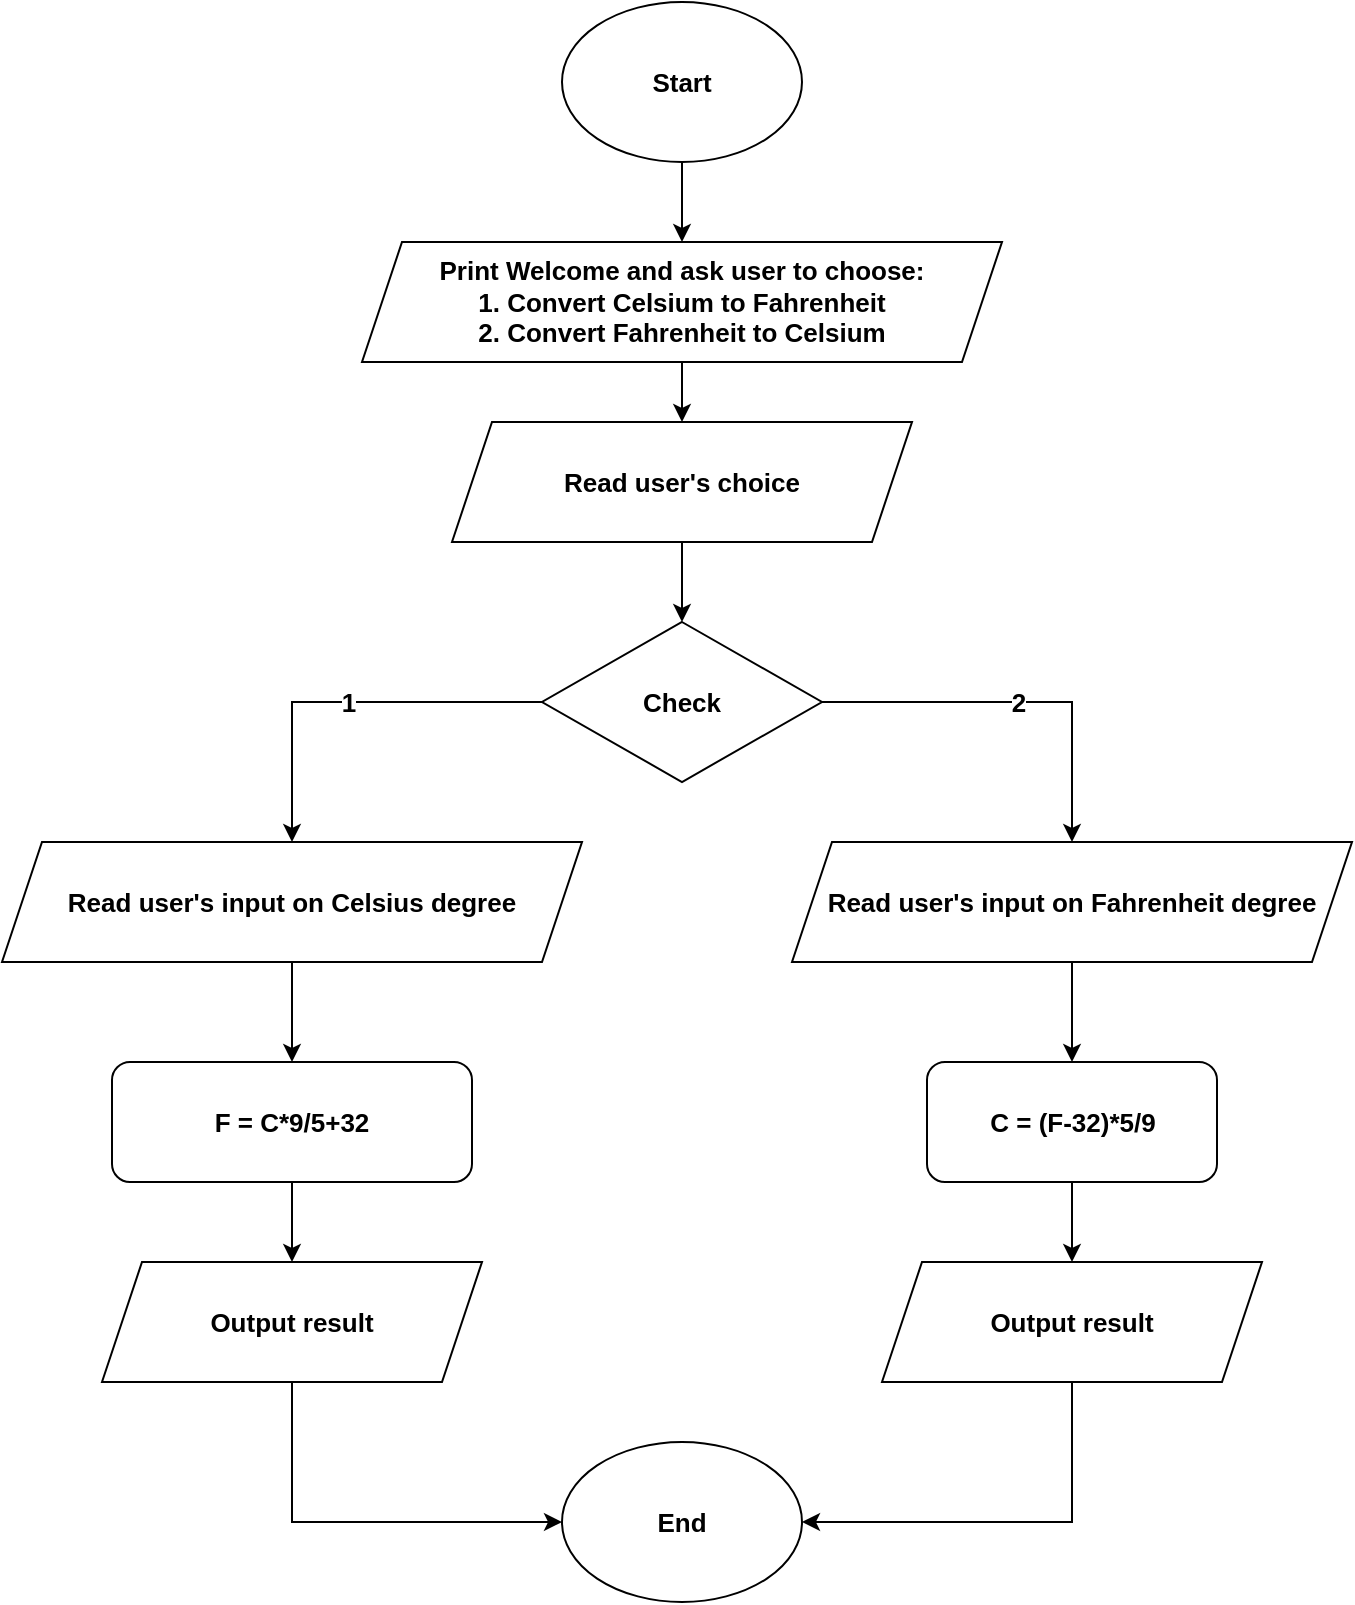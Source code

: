 <mxfile version="28.0.4">
  <diagram name="Page-1" id="cUBMhIpkhsxSw8po6sKM">
    <mxGraphModel dx="1426" dy="841" grid="1" gridSize="10" guides="1" tooltips="1" connect="1" arrows="1" fold="1" page="1" pageScale="1" pageWidth="827" pageHeight="1169" math="0" shadow="0">
      <root>
        <mxCell id="0" />
        <mxCell id="1" parent="0" />
        <mxCell id="GI5wJ0wdJWHN-jridUN6-4" style="edgeStyle=orthogonalEdgeStyle;rounded=0;orthogonalLoop=1;jettySize=auto;html=1;exitX=0.5;exitY=1;exitDx=0;exitDy=0;entryX=0.5;entryY=0;entryDx=0;entryDy=0;fontSize=13;fontStyle=1" parent="1" source="GI5wJ0wdJWHN-jridUN6-1" target="GI5wJ0wdJWHN-jridUN6-3" edge="1">
          <mxGeometry relative="1" as="geometry" />
        </mxCell>
        <mxCell id="GI5wJ0wdJWHN-jridUN6-1" value="Start" style="ellipse;whiteSpace=wrap;html=1;fontSize=13;fontStyle=1" parent="1" vertex="1">
          <mxGeometry x="330" y="40" width="120" height="80" as="geometry" />
        </mxCell>
        <mxCell id="GI5wJ0wdJWHN-jridUN6-2" value="End" style="ellipse;whiteSpace=wrap;html=1;fontSize=13;fontStyle=1" parent="1" vertex="1">
          <mxGeometry x="330" y="760" width="120" height="80" as="geometry" />
        </mxCell>
        <mxCell id="GI5wJ0wdJWHN-jridUN6-6" style="edgeStyle=orthogonalEdgeStyle;rounded=0;orthogonalLoop=1;jettySize=auto;html=1;exitX=0.5;exitY=1;exitDx=0;exitDy=0;fontSize=13;fontStyle=1" parent="1" source="GI5wJ0wdJWHN-jridUN6-3" target="GI5wJ0wdJWHN-jridUN6-5" edge="1">
          <mxGeometry relative="1" as="geometry" />
        </mxCell>
        <mxCell id="GI5wJ0wdJWHN-jridUN6-3" value="Print Welcome and ask user to choose:&lt;div&gt;1. Convert Celsium to Fahrenheit&lt;/div&gt;&lt;div&gt;2. Convert Fahrenheit to Celsium&lt;/div&gt;" style="shape=parallelogram;perimeter=parallelogramPerimeter;whiteSpace=wrap;html=1;fixedSize=1;fontSize=13;fontStyle=1" parent="1" vertex="1">
          <mxGeometry x="230" y="160" width="320" height="60" as="geometry" />
        </mxCell>
        <mxCell id="GI5wJ0wdJWHN-jridUN6-5" value="Read user&#39;s choice" style="shape=parallelogram;perimeter=parallelogramPerimeter;whiteSpace=wrap;html=1;fixedSize=1;fontSize=13;fontStyle=1" parent="1" vertex="1">
          <mxGeometry x="275" y="250" width="230" height="60" as="geometry" />
        </mxCell>
        <mxCell id="GI5wJ0wdJWHN-jridUN6-10" value="1" style="edgeStyle=orthogonalEdgeStyle;rounded=0;orthogonalLoop=1;jettySize=auto;html=1;exitX=0;exitY=0.5;exitDx=0;exitDy=0;entryX=0.5;entryY=0;entryDx=0;entryDy=0;fontSize=13;fontStyle=1" parent="1" source="GI5wJ0wdJWHN-jridUN6-7" target="GI5wJ0wdJWHN-jridUN6-13" edge="1">
          <mxGeometry relative="1" as="geometry" />
        </mxCell>
        <mxCell id="GI5wJ0wdJWHN-jridUN6-7" value="Check" style="rhombus;whiteSpace=wrap;html=1;fontSize=13;fontStyle=1" parent="1" vertex="1">
          <mxGeometry x="320" y="350" width="140" height="80" as="geometry" />
        </mxCell>
        <mxCell id="GI5wJ0wdJWHN-jridUN6-8" style="edgeStyle=orthogonalEdgeStyle;rounded=0;orthogonalLoop=1;jettySize=auto;html=1;exitX=0.5;exitY=1;exitDx=0;exitDy=0;entryX=0.5;entryY=0;entryDx=0;entryDy=0;fontSize=13;fontStyle=1" parent="1" source="GI5wJ0wdJWHN-jridUN6-5" target="GI5wJ0wdJWHN-jridUN6-7" edge="1">
          <mxGeometry relative="1" as="geometry" />
        </mxCell>
        <mxCell id="GI5wJ0wdJWHN-jridUN6-23" style="edgeStyle=orthogonalEdgeStyle;rounded=0;orthogonalLoop=1;jettySize=auto;html=1;exitX=0.5;exitY=1;exitDx=0;exitDy=0;entryX=0.5;entryY=0;entryDx=0;entryDy=0;fontSize=13;fontStyle=1" parent="1" source="GI5wJ0wdJWHN-jridUN6-9" target="GI5wJ0wdJWHN-jridUN6-21" edge="1">
          <mxGeometry relative="1" as="geometry" />
        </mxCell>
        <mxCell id="GI5wJ0wdJWHN-jridUN6-9" value="F = C*9/5+32" style="rounded=1;whiteSpace=wrap;html=1;fontSize=13;fontStyle=1" parent="1" vertex="1">
          <mxGeometry x="105" y="570" width="180" height="60" as="geometry" />
        </mxCell>
        <mxCell id="GI5wJ0wdJWHN-jridUN6-24" style="edgeStyle=orthogonalEdgeStyle;rounded=0;orthogonalLoop=1;jettySize=auto;html=1;exitX=0.5;exitY=1;exitDx=0;exitDy=0;entryX=0.5;entryY=0;entryDx=0;entryDy=0;fontSize=13;fontStyle=1" parent="1" source="GI5wJ0wdJWHN-jridUN6-11" target="GI5wJ0wdJWHN-jridUN6-22" edge="1">
          <mxGeometry relative="1" as="geometry" />
        </mxCell>
        <mxCell id="GI5wJ0wdJWHN-jridUN6-11" value="C = (F-32)*5/9" style="rounded=1;whiteSpace=wrap;html=1;fontSize=13;fontStyle=1" parent="1" vertex="1">
          <mxGeometry x="512.5" y="570" width="145" height="60" as="geometry" />
        </mxCell>
        <mxCell id="GI5wJ0wdJWHN-jridUN6-12" value="" style="edgeStyle=orthogonalEdgeStyle;rounded=0;orthogonalLoop=1;jettySize=auto;html=1;exitX=0.5;exitY=1;exitDx=0;exitDy=0;entryX=0.5;entryY=0;entryDx=0;entryDy=0;fontSize=13;fontStyle=1" parent="1" source="GI5wJ0wdJWHN-jridUN6-19" target="GI5wJ0wdJWHN-jridUN6-11" edge="1">
          <mxGeometry relative="1" as="geometry" />
        </mxCell>
        <mxCell id="GI5wJ0wdJWHN-jridUN6-14" style="edgeStyle=orthogonalEdgeStyle;rounded=0;orthogonalLoop=1;jettySize=auto;html=1;exitX=0.5;exitY=1;exitDx=0;exitDy=0;entryX=0.5;entryY=0;entryDx=0;entryDy=0;fontSize=13;fontStyle=1" parent="1" source="GI5wJ0wdJWHN-jridUN6-13" target="GI5wJ0wdJWHN-jridUN6-9" edge="1">
          <mxGeometry relative="1" as="geometry" />
        </mxCell>
        <mxCell id="GI5wJ0wdJWHN-jridUN6-13" value="Read user&#39;s input on Celsius degree" style="shape=parallelogram;perimeter=parallelogramPerimeter;whiteSpace=wrap;html=1;fixedSize=1;fontSize=13;fontStyle=1" parent="1" vertex="1">
          <mxGeometry x="50" y="460" width="290" height="60" as="geometry" />
        </mxCell>
        <mxCell id="GI5wJ0wdJWHN-jridUN6-20" value="2" style="edgeStyle=orthogonalEdgeStyle;rounded=0;orthogonalLoop=1;jettySize=auto;html=1;exitX=1;exitY=0.5;exitDx=0;exitDy=0;entryX=0.5;entryY=0;entryDx=0;entryDy=0;fontSize=13;fontStyle=1" parent="1" source="GI5wJ0wdJWHN-jridUN6-7" target="GI5wJ0wdJWHN-jridUN6-19" edge="1">
          <mxGeometry relative="1" as="geometry">
            <mxPoint x="430" y="390" as="sourcePoint" />
            <mxPoint x="563" y="592" as="targetPoint" />
          </mxGeometry>
        </mxCell>
        <mxCell id="GI5wJ0wdJWHN-jridUN6-19" value="Read user&#39;s input on Fahrenheit degree" style="shape=parallelogram;perimeter=parallelogramPerimeter;whiteSpace=wrap;html=1;fixedSize=1;fontSize=13;fontStyle=1" parent="1" vertex="1">
          <mxGeometry x="445" y="460" width="280" height="60" as="geometry" />
        </mxCell>
        <mxCell id="GI5wJ0wdJWHN-jridUN6-26" style="edgeStyle=orthogonalEdgeStyle;rounded=0;orthogonalLoop=1;jettySize=auto;html=1;exitX=0.5;exitY=1;exitDx=0;exitDy=0;entryX=0;entryY=0.5;entryDx=0;entryDy=0;fontSize=13;fontStyle=1" parent="1" source="GI5wJ0wdJWHN-jridUN6-21" target="GI5wJ0wdJWHN-jridUN6-2" edge="1">
          <mxGeometry relative="1" as="geometry" />
        </mxCell>
        <mxCell id="GI5wJ0wdJWHN-jridUN6-21" value="Output result" style="shape=parallelogram;perimeter=parallelogramPerimeter;whiteSpace=wrap;html=1;fixedSize=1;fontSize=13;fontStyle=1" parent="1" vertex="1">
          <mxGeometry x="100" y="670" width="190" height="60" as="geometry" />
        </mxCell>
        <mxCell id="GI5wJ0wdJWHN-jridUN6-25" style="edgeStyle=orthogonalEdgeStyle;rounded=0;orthogonalLoop=1;jettySize=auto;html=1;exitX=0.5;exitY=1;exitDx=0;exitDy=0;entryX=1;entryY=0.5;entryDx=0;entryDy=0;fontSize=13;fontStyle=1" parent="1" source="GI5wJ0wdJWHN-jridUN6-22" target="GI5wJ0wdJWHN-jridUN6-2" edge="1">
          <mxGeometry relative="1" as="geometry" />
        </mxCell>
        <mxCell id="GI5wJ0wdJWHN-jridUN6-22" value="Output result" style="shape=parallelogram;perimeter=parallelogramPerimeter;whiteSpace=wrap;html=1;fixedSize=1;fontSize=13;fontStyle=1" parent="1" vertex="1">
          <mxGeometry x="490" y="670" width="190" height="60" as="geometry" />
        </mxCell>
      </root>
    </mxGraphModel>
  </diagram>
</mxfile>
